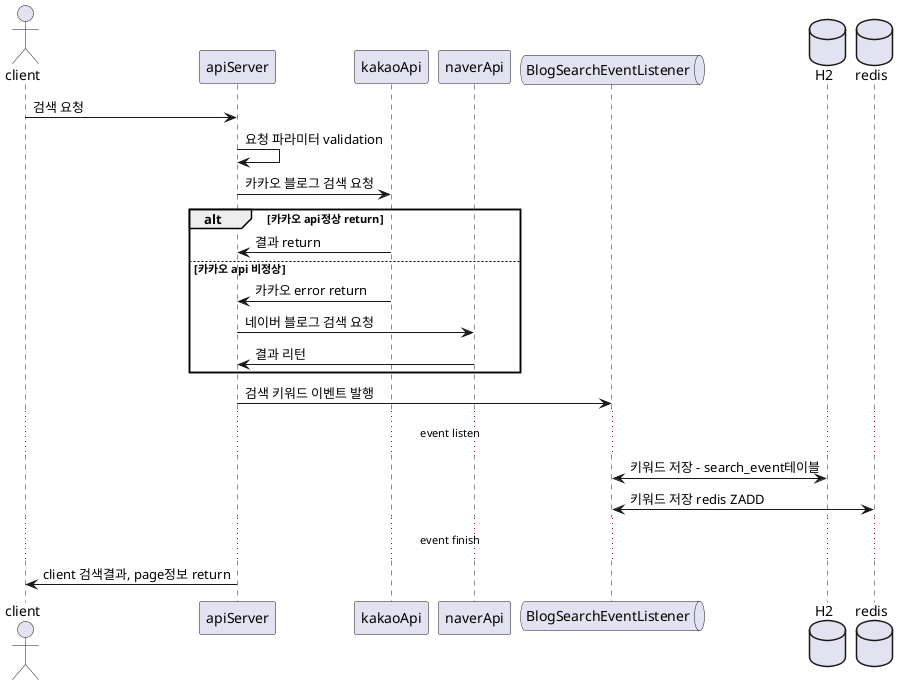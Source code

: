 @startuml

actor client
participant apiServer
participant kakaoApi
participant naverApi
queue BlogSearchEventListener
database H2
database redis

client -> apiServer: 검색 요청

apiServer -> apiServer : 요청 파라미터 validation

apiServer -> kakaoApi : 카카오 블로그 검색 요청

alt 카카오 api정상 return
    kakaoApi -> apiServer: 결과 return

else 카카오 api 비정상
    kakaoApi -> apiServer : 카카오 error return
    apiServer -> naverApi: 네이버 블로그 검색 요청
    naverApi -> apiServer: 결과 리턴
end

apiServer -> BlogSearchEventListener: 검색 키워드 이벤트 발행

... event listen ...
BlogSearchEventListener <-> H2 : 키워드 저장 - search_event테이블
BlogSearchEventListener <-> redis : 키워드 저장 redis ZADD
... event finish ...

apiServer -> client : client 검색결과, page정보 return
@enduml
